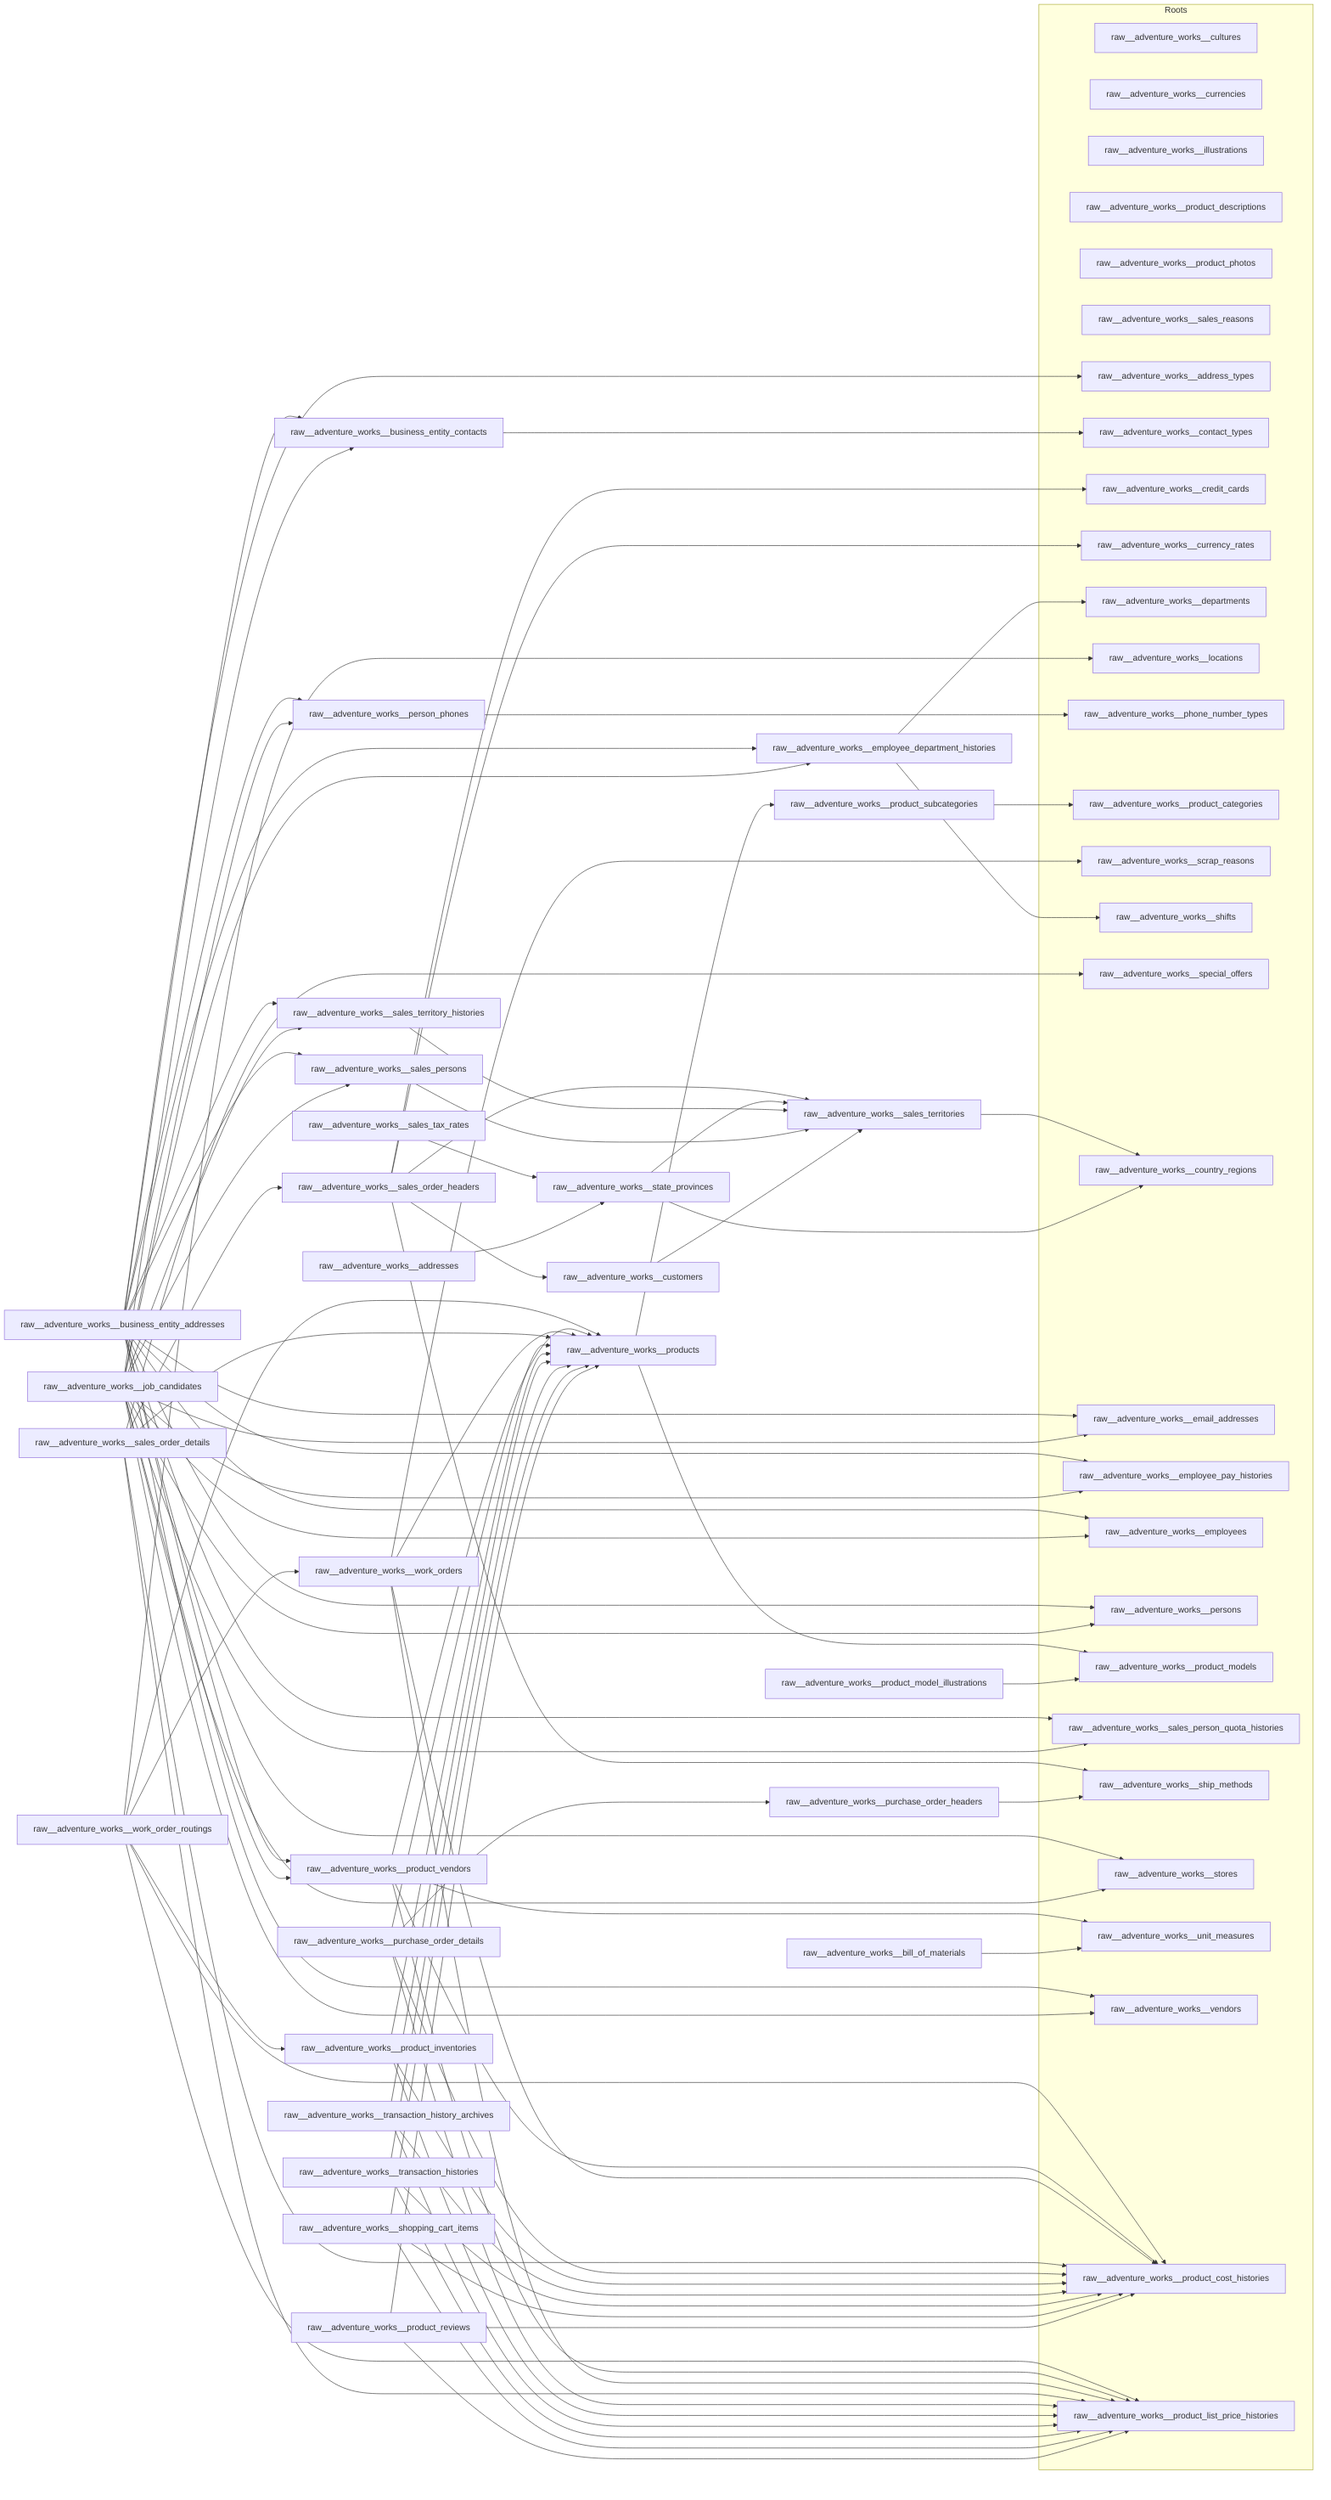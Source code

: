 flowchart LR
    subgraph Roots
        raw__adventure_works__cultures
        raw__adventure_works__currencies
        raw__adventure_works__illustrations
        raw__adventure_works__product_descriptions
        raw__adventure_works__product_photos
        raw__adventure_works__sales_reasons
        raw__adventure_works__address_types
        raw__adventure_works__contact_types
        raw__adventure_works__credit_cards
        raw__adventure_works__currency_rates
        raw__adventure_works__departments
        raw__adventure_works__locations
        raw__adventure_works__phone_number_types
        raw__adventure_works__product_categories
        raw__adventure_works__scrap_reasons
        raw__adventure_works__shifts
        raw__adventure_works__special_offers
        raw__adventure_works__country_regions
        raw__adventure_works__email_addresses
        raw__adventure_works__employee_pay_histories
        raw__adventure_works__employees
        raw__adventure_works__persons
        raw__adventure_works__product_models
        raw__adventure_works__sales_person_quota_histories
        raw__adventure_works__ship_methods
        raw__adventure_works__stores
        raw__adventure_works__unit_measures
        raw__adventure_works__vendors
        raw__adventure_works__product_cost_histories
        raw__adventure_works__product_list_price_histories
    end

    %% Leaves
    raw__adventure_works__cultures
    raw__adventure_works__currencies
    raw__adventure_works__illustrations
    raw__adventure_works__product_descriptions
    raw__adventure_works__product_photos
    raw__adventure_works__sales_reasons
    raw__adventure_works__addresses
    raw__adventure_works__bill_of_materials
    raw__adventure_works__product_model_illustrations
    raw__adventure_works__sales_tax_rates
    raw__adventure_works__product_reviews
    raw__adventure_works__shopping_cart_items
    raw__adventure_works__transaction_histories
    raw__adventure_works__transaction_history_archives
    raw__adventure_works__purchase_order_details
    raw__adventure_works__sales_order_details
    raw__adventure_works__work_order_routings
    raw__adventure_works__job_candidates
    raw__adventure_works__business_entity_addresses
    
    %% Relationships
    raw__adventure_works__bill_of_materials --> raw__adventure_works__unit_measures
    raw__adventure_works__product_model_illustrations --> raw__adventure_works__product_models
    raw__adventure_works__product_subcategories --> raw__adventure_works__product_categories
    raw__adventure_works__business_entity_contacts --> raw__adventure_works__contact_types
    raw__adventure_works__person_phones --> raw__adventure_works__phone_number_types
    raw__adventure_works__purchase_order_headers --> raw__adventure_works__ship_methods
    raw__adventure_works__addresses --> raw__adventure_works__state_provinces
    raw__adventure_works__employee_department_histories --> raw__adventure_works__departments
    raw__adventure_works__employee_department_histories --> raw__adventure_works__shifts
    raw__adventure_works__sales_tax_rates --> raw__adventure_works__state_provinces
    raw__adventure_works__purchase_order_details --> raw__adventure_works__purchase_order_headers
    raw__adventure_works__sales_order_details --> raw__adventure_works__special_offers
    raw__adventure_works__state_provinces --> raw__adventure_works__country_regions
    raw__adventure_works__work_orders --> raw__adventure_works__scrap_reasons
    raw__adventure_works__sales_order_headers --> raw__adventure_works__credit_cards
    raw__adventure_works__sales_order_headers --> raw__adventure_works__currency_rates
    raw__adventure_works__work_order_routings --> raw__adventure_works__locations
    raw__adventure_works__customers --> raw__adventure_works__sales_territories
    raw__adventure_works__product_vendors --> raw__adventure_works__unit_measures
    raw__adventure_works__sales_order_headers --> raw__adventure_works__customers
    raw__adventure_works__sales_order_headers --> raw__adventure_works__ship_methods
    raw__adventure_works__sales_territories --> raw__adventure_works__country_regions
    raw__adventure_works__sales_persons --> raw__adventure_works__sales_territories
    raw__adventure_works__sales_territory_histories --> raw__adventure_works__sales_territories
    raw__adventure_works__state_provinces --> raw__adventure_works__sales_territories
    raw__adventure_works__work_order_routings --> raw__adventure_works__product_inventories
    raw__adventure_works__sales_order_details --> raw__adventure_works__sales_order_headers
    raw__adventure_works__work_order_routings --> raw__adventure_works__work_orders
    raw__adventure_works__sales_order_headers --> raw__adventure_works__sales_territories
    raw__adventure_works__product_reviews --> raw__adventure_works__product_cost_histories
    raw__adventure_works__product_reviews --> raw__adventure_works__product_list_price_histories
    raw__adventure_works__shopping_cart_items --> raw__adventure_works__product_cost_histories
    raw__adventure_works__shopping_cart_items --> raw__adventure_works__product_list_price_histories
    raw__adventure_works__transaction_histories --> raw__adventure_works__product_cost_histories
    raw__adventure_works__transaction_histories --> raw__adventure_works__product_list_price_histories
    raw__adventure_works__transaction_history_archives --> raw__adventure_works__product_cost_histories
    raw__adventure_works__transaction_history_archives --> raw__adventure_works__product_list_price_histories
    raw__adventure_works__product_inventories --> raw__adventure_works__product_cost_histories
    raw__adventure_works__product_inventories --> raw__adventure_works__product_list_price_histories
    raw__adventure_works__products --> raw__adventure_works__product_models
    raw__adventure_works__products --> raw__adventure_works__product_subcategories
    raw__adventure_works__purchase_order_details --> raw__adventure_works__product_cost_histories
    raw__adventure_works__purchase_order_details --> raw__adventure_works__product_list_price_histories
    raw__adventure_works__business_entity_addresses --> raw__adventure_works__address_types
    raw__adventure_works__job_candidates --> raw__adventure_works__email_addresses
    raw__adventure_works__job_candidates --> raw__adventure_works__employee_pay_histories
    raw__adventure_works__job_candidates --> raw__adventure_works__employees
    raw__adventure_works__job_candidates --> raw__adventure_works__persons
    raw__adventure_works__job_candidates --> raw__adventure_works__sales_person_quota_histories
    raw__adventure_works__job_candidates --> raw__adventure_works__stores
    raw__adventure_works__job_candidates --> raw__adventure_works__vendors
    raw__adventure_works__product_reviews --> raw__adventure_works__products
    raw__adventure_works__sales_order_details --> raw__adventure_works__product_cost_histories
    raw__adventure_works__sales_order_details --> raw__adventure_works__product_list_price_histories
    raw__adventure_works__shopping_cart_items --> raw__adventure_works__products
    raw__adventure_works__transaction_histories --> raw__adventure_works__products
    raw__adventure_works__transaction_history_archives --> raw__adventure_works__products
    raw__adventure_works__work_orders --> raw__adventure_works__product_cost_histories
    raw__adventure_works__work_orders --> raw__adventure_works__product_list_price_histories
    raw__adventure_works__business_entity_addresses --> raw__adventure_works__email_addresses
    raw__adventure_works__business_entity_addresses --> raw__adventure_works__employee_pay_histories
    raw__adventure_works__business_entity_addresses --> raw__adventure_works__employees
    raw__adventure_works__business_entity_addresses --> raw__adventure_works__persons
    raw__adventure_works__business_entity_addresses --> raw__adventure_works__sales_person_quota_histories
    raw__adventure_works__business_entity_addresses --> raw__adventure_works__stores
    raw__adventure_works__business_entity_addresses --> raw__adventure_works__vendors
    raw__adventure_works__job_candidates --> raw__adventure_works__business_entity_contacts
    raw__adventure_works__job_candidates --> raw__adventure_works__person_phones
    raw__adventure_works__job_candidates --> raw__adventure_works__sales_persons
    raw__adventure_works__job_candidates --> raw__adventure_works__sales_territory_histories
    raw__adventure_works__product_inventories --> raw__adventure_works__products
    raw__adventure_works__product_vendors --> raw__adventure_works__product_cost_histories
    raw__adventure_works__product_vendors --> raw__adventure_works__product_list_price_histories
    raw__adventure_works__purchase_order_details --> raw__adventure_works__products
    raw__adventure_works__work_order_routings --> raw__adventure_works__product_cost_histories
    raw__adventure_works__work_order_routings --> raw__adventure_works__product_list_price_histories
    raw__adventure_works__business_entity_addresses --> raw__adventure_works__business_entity_contacts
    raw__adventure_works__business_entity_addresses --> raw__adventure_works__person_phones
    raw__adventure_works__business_entity_addresses --> raw__adventure_works__sales_persons
    raw__adventure_works__business_entity_addresses --> raw__adventure_works__sales_territory_histories
    raw__adventure_works__job_candidates --> raw__adventure_works__employee_department_histories
    raw__adventure_works__sales_order_details --> raw__adventure_works__products
    raw__adventure_works__work_orders --> raw__adventure_works__products
    raw__adventure_works__business_entity_addresses --> raw__adventure_works__employee_department_histories
    raw__adventure_works__product_vendors --> raw__adventure_works__products
    raw__adventure_works__work_order_routings --> raw__adventure_works__products
    raw__adventure_works__job_candidates --> raw__adventure_works__product_vendors
    raw__adventure_works__business_entity_addresses --> raw__adventure_works__product_vendors
